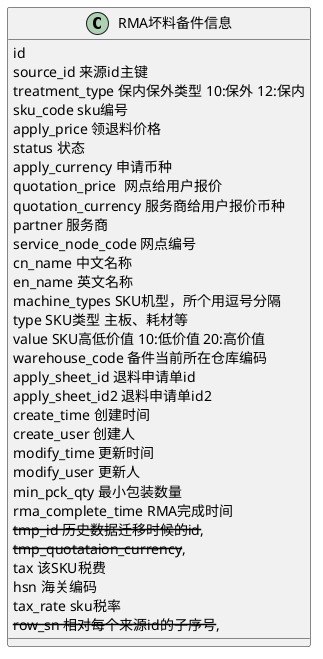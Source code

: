 @startuml

class RMA坏料备件信息{
    id
    source_id 来源id主键
    treatment_type 保内保外类型 10:保外 12:保内
    sku_code sku编号
    apply_price 领退料价格
    status 状态
    apply_currency 申请币种
    quotation_price  网点给用户报价
    quotation_currency 服务商给用户报价币种
    partner 服务商
    service_node_code 网点编号
    cn_name 中文名称
    en_name 英文名称
    machine_types SKU机型，所个用逗号分隔
    type SKU类型 主板、耗材等
    value SKU高低价值 10:低价值 20:高价值
    warehouse_code 备件当前所在仓库编码
    apply_sheet_id 退料申请单id
    apply_sheet_id2 退料申请单id2
    create_time 创建时间
    create_user 创建人
    modify_time 更新时间
    modify_user 更新人
    min_pck_qty 最小包装数量
    rma_complete_time RMA完成时间
    --tmp_id 历史数据迁移时候的id--,
    --tmp_quotataion_currency--,
    tax 该SKU税费
    hsn 海关编码
    tax_rate sku税率
    --row_sn 相对每个来源id的子序号--,
}

@enduml